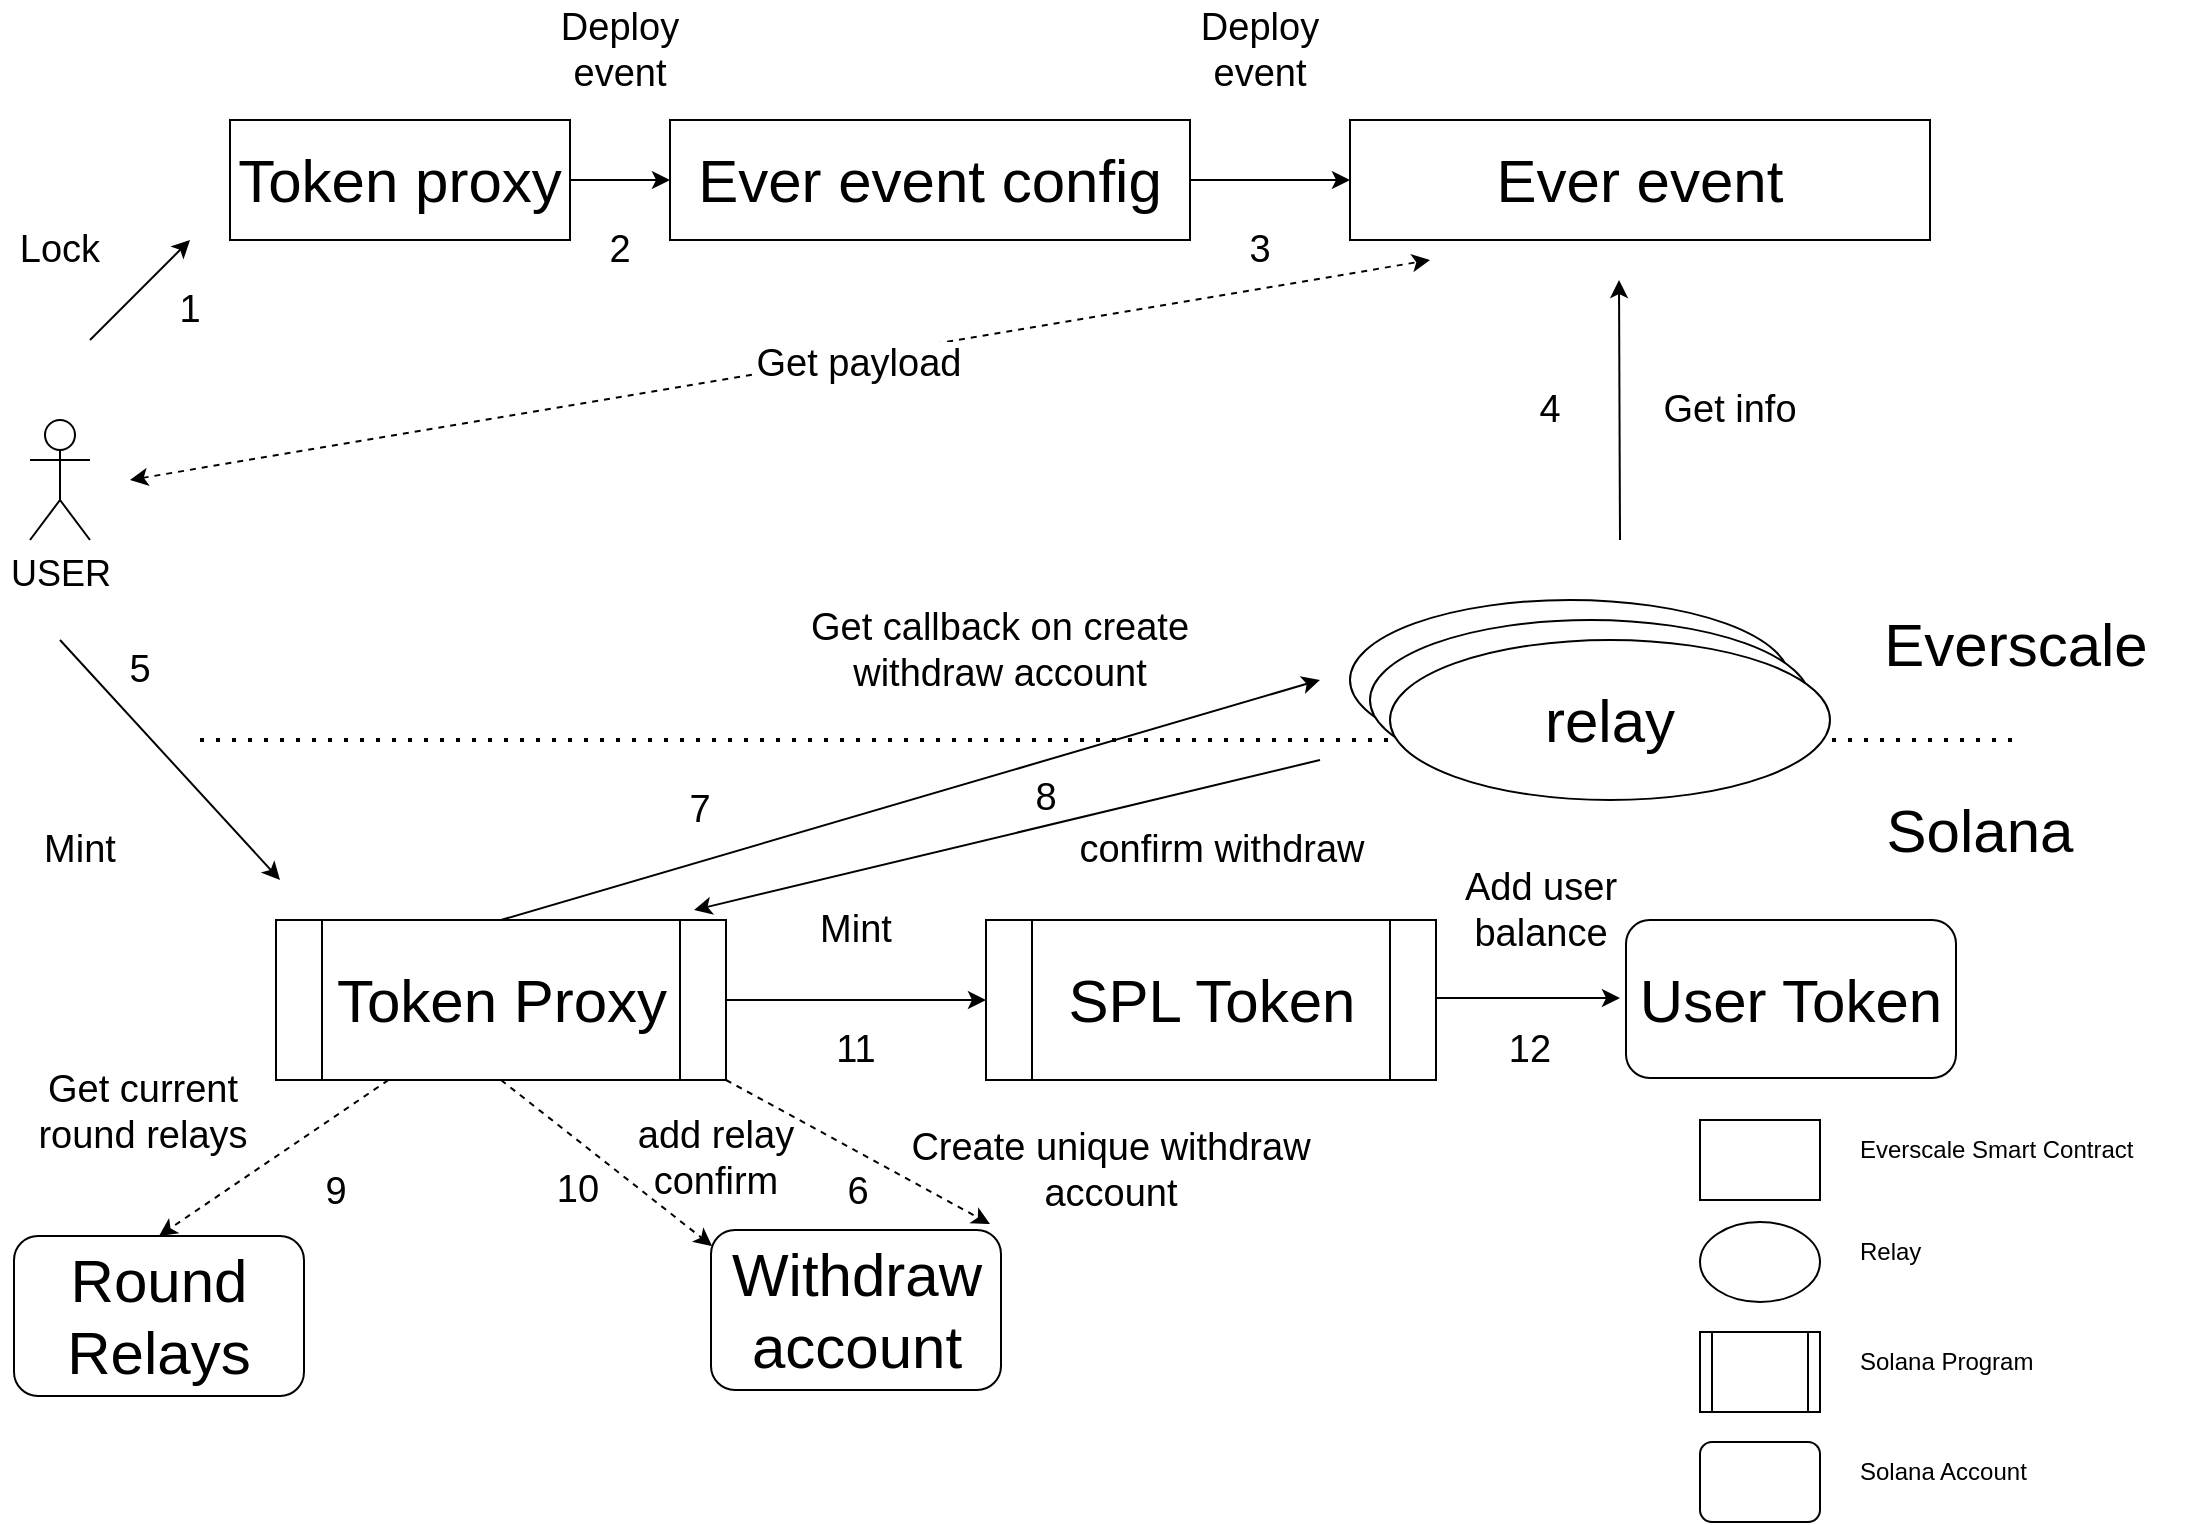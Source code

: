 <mxfile version="16.5.1" type="device"><diagram id="p4Zf-6ZJ4P1mr38LxFGu" name="Page-1"><mxGraphModel dx="1186" dy="875" grid="1" gridSize="10" guides="1" tooltips="1" connect="1" arrows="1" fold="1" page="1" pageScale="1" pageWidth="1169" pageHeight="827" math="0" shadow="0"><root><mxCell id="0"/><mxCell id="1" parent="0"/><mxCell id="WYdLwcnOIROpI5cExHVf-5" style="edgeStyle=orthogonalEdgeStyle;rounded=0;orthogonalLoop=1;jettySize=auto;html=1;entryX=0;entryY=0.5;entryDx=0;entryDy=0;fontSize=30;" parent="1" source="WYdLwcnOIROpI5cExHVf-2" target="WYdLwcnOIROpI5cExHVf-4" edge="1"><mxGeometry relative="1" as="geometry"/></mxCell><mxCell id="WYdLwcnOIROpI5cExHVf-2" value="Token proxy" style="rounded=0;whiteSpace=wrap;html=1;fontSize=30;" parent="1" vertex="1"><mxGeometry x="160" y="100" width="170" height="60" as="geometry"/></mxCell><mxCell id="WYdLwcnOIROpI5cExHVf-3" value="Ever event" style="rounded=0;whiteSpace=wrap;html=1;fontSize=30;" parent="1" vertex="1"><mxGeometry x="720" y="100" width="290" height="60" as="geometry"/></mxCell><mxCell id="WYdLwcnOIROpI5cExHVf-6" style="edgeStyle=orthogonalEdgeStyle;rounded=0;orthogonalLoop=1;jettySize=auto;html=1;entryX=0;entryY=0.5;entryDx=0;entryDy=0;fontSize=30;" parent="1" source="WYdLwcnOIROpI5cExHVf-4" target="WYdLwcnOIROpI5cExHVf-3" edge="1"><mxGeometry relative="1" as="geometry"/></mxCell><mxCell id="WYdLwcnOIROpI5cExHVf-4" value="Ever event config" style="rounded=0;whiteSpace=wrap;html=1;fontSize=30;" parent="1" vertex="1"><mxGeometry x="380" y="100" width="260" height="60" as="geometry"/></mxCell><mxCell id="vuxdvW1vK3dcR10_QWRU-1" value="&lt;font style=&quot;font-size: 18px&quot;&gt;USER&lt;/font&gt;" style="shape=umlActor;verticalLabelPosition=bottom;verticalAlign=top;html=1;outlineConnect=0;" parent="1" vertex="1"><mxGeometry x="60" y="250" width="30" height="60" as="geometry"/></mxCell><mxCell id="vuxdvW1vK3dcR10_QWRU-3" value="" style="endArrow=classic;html=1;rounded=0;" parent="1" edge="1"><mxGeometry width="50" height="50" relative="1" as="geometry"><mxPoint x="90" y="210" as="sourcePoint"/><mxPoint x="140" y="160" as="targetPoint"/></mxGeometry></mxCell><mxCell id="vuxdvW1vK3dcR10_QWRU-4" value="&lt;font style=&quot;font-size: 19px&quot;&gt;Lock&lt;/font&gt;" style="text;html=1;strokeColor=none;fillColor=none;align=center;verticalAlign=middle;whiteSpace=wrap;rounded=0;" parent="1" vertex="1"><mxGeometry x="45" y="150" width="60" height="30" as="geometry"/></mxCell><mxCell id="vuxdvW1vK3dcR10_QWRU-5" value="&lt;font style=&quot;font-size: 19px&quot;&gt;Deploy event&lt;/font&gt;" style="text;html=1;strokeColor=none;fillColor=none;align=center;verticalAlign=middle;whiteSpace=wrap;rounded=0;" parent="1" vertex="1"><mxGeometry x="310" y="40" width="90" height="50" as="geometry"/></mxCell><mxCell id="vuxdvW1vK3dcR10_QWRU-6" value="&lt;font style=&quot;font-size: 19px&quot;&gt;Deploy event&lt;/font&gt;" style="text;html=1;strokeColor=none;fillColor=none;align=center;verticalAlign=middle;whiteSpace=wrap;rounded=0;" parent="1" vertex="1"><mxGeometry x="630" y="40" width="90" height="50" as="geometry"/></mxCell><mxCell id="vuxdvW1vK3dcR10_QWRU-7" value="" style="endArrow=classic;html=1;rounded=0;fontSize=19;" parent="1" edge="1"><mxGeometry width="50" height="50" relative="1" as="geometry"><mxPoint x="855" y="310" as="sourcePoint"/><mxPoint x="854.5" y="180" as="targetPoint"/></mxGeometry></mxCell><mxCell id="vuxdvW1vK3dcR10_QWRU-11" value="" style="endArrow=classic;startArrow=classic;html=1;rounded=0;fontSize=19;dashed=1;" parent="1" edge="1"><mxGeometry width="50" height="50" relative="1" as="geometry"><mxPoint x="110" y="280" as="sourcePoint"/><mxPoint x="760" y="170" as="targetPoint"/></mxGeometry></mxCell><mxCell id="vuxdvW1vK3dcR10_QWRU-12" value="Get payload" style="edgeLabel;html=1;align=center;verticalAlign=middle;resizable=0;points=[];fontSize=19;" parent="vuxdvW1vK3dcR10_QWRU-11" vertex="1" connectable="0"><mxGeometry x="0.118" y="-3" relative="1" as="geometry"><mxPoint as="offset"/></mxGeometry></mxCell><mxCell id="xpOiqufrmvAOFMP_-xxN-5" value="&lt;font style=&quot;font-size: 12px&quot;&gt;Everscale Smart Contract&lt;/font&gt;" style="text;html=1;strokeColor=none;fillColor=none;align=left;verticalAlign=middle;whiteSpace=wrap;rounded=0;fontSize=18;" parent="1" vertex="1"><mxGeometry x="973" y="598" width="165" height="30" as="geometry"/></mxCell><mxCell id="xpOiqufrmvAOFMP_-xxN-6" value="&lt;font style=&quot;font-size: 12px&quot;&gt;Relay&lt;/font&gt;" style="text;html=1;strokeColor=none;fillColor=none;align=left;verticalAlign=middle;whiteSpace=wrap;rounded=0;fontSize=18;" parent="1" vertex="1"><mxGeometry x="973" y="649" width="165" height="30" as="geometry"/></mxCell><mxCell id="xpOiqufrmvAOFMP_-xxN-7" value="&lt;font style=&quot;font-size: 12px&quot;&gt;Solana Program&lt;/font&gt;" style="text;html=1;strokeColor=none;fillColor=none;align=left;verticalAlign=middle;whiteSpace=wrap;rounded=0;fontSize=18;" parent="1" vertex="1"><mxGeometry x="973" y="704" width="165" height="30" as="geometry"/></mxCell><mxCell id="xpOiqufrmvAOFMP_-xxN-8" value="&lt;font style=&quot;font-size: 12px&quot;&gt;Solana Account&lt;/font&gt;" style="text;html=1;strokeColor=none;fillColor=none;align=left;verticalAlign=middle;whiteSpace=wrap;rounded=0;fontSize=18;" parent="1" vertex="1"><mxGeometry x="973" y="759" width="165" height="30" as="geometry"/></mxCell><mxCell id="xpOiqufrmvAOFMP_-xxN-14" value="&lt;span style=&quot;font-size: 19px&quot;&gt;1&lt;/span&gt;" style="text;html=1;strokeColor=none;fillColor=none;align=center;verticalAlign=middle;whiteSpace=wrap;rounded=0;" parent="1" vertex="1"><mxGeometry x="110" y="180" width="60" height="30" as="geometry"/></mxCell><mxCell id="xpOiqufrmvAOFMP_-xxN-15" value="&lt;span style=&quot;font-size: 19px&quot;&gt;2&lt;/span&gt;" style="text;html=1;strokeColor=none;fillColor=none;align=center;verticalAlign=middle;whiteSpace=wrap;rounded=0;" parent="1" vertex="1"><mxGeometry x="325" y="150" width="60" height="30" as="geometry"/></mxCell><mxCell id="xpOiqufrmvAOFMP_-xxN-16" value="&lt;span style=&quot;font-size: 19px&quot;&gt;3&lt;/span&gt;" style="text;html=1;strokeColor=none;fillColor=none;align=center;verticalAlign=middle;whiteSpace=wrap;rounded=0;" parent="1" vertex="1"><mxGeometry x="645" y="150" width="60" height="30" as="geometry"/></mxCell><mxCell id="xpOiqufrmvAOFMP_-xxN-17" value="&lt;span style=&quot;font-size: 19px&quot;&gt;4&lt;/span&gt;" style="text;html=1;strokeColor=none;fillColor=none;align=center;verticalAlign=middle;whiteSpace=wrap;rounded=0;" parent="1" vertex="1"><mxGeometry x="790" y="230" width="60" height="30" as="geometry"/></mxCell><mxCell id="iggWbgfe5T1d2c45Cg9z-1" value="relay" style="ellipse;whiteSpace=wrap;html=1;fontSize=30;" parent="1" vertex="1"><mxGeometry x="720" y="340" width="220" height="80" as="geometry"/></mxCell><mxCell id="iggWbgfe5T1d2c45Cg9z-2" value="relay" style="ellipse;whiteSpace=wrap;html=1;fontSize=30;" parent="1" vertex="1"><mxGeometry x="730" y="350" width="220" height="80" as="geometry"/></mxCell><mxCell id="iggWbgfe5T1d2c45Cg9z-3" value="" style="endArrow=none;dashed=1;html=1;dashPattern=1 3;strokeWidth=2;rounded=0;fontSize=30;" parent="1" edge="1"><mxGeometry width="50" height="50" relative="1" as="geometry"><mxPoint x="145" y="410" as="sourcePoint"/><mxPoint x="1055" y="410" as="targetPoint"/></mxGeometry></mxCell><mxCell id="iggWbgfe5T1d2c45Cg9z-4" value="Everscale" style="text;html=1;strokeColor=none;fillColor=none;align=center;verticalAlign=middle;whiteSpace=wrap;rounded=0;fontSize=30;" parent="1" vertex="1"><mxGeometry x="1023" y="347" width="60" height="30" as="geometry"/></mxCell><mxCell id="iggWbgfe5T1d2c45Cg9z-5" value="Solana" style="text;html=1;strokeColor=none;fillColor=none;align=center;verticalAlign=middle;whiteSpace=wrap;rounded=0;fontSize=30;" parent="1" vertex="1"><mxGeometry x="1005" y="440" width="60" height="30" as="geometry"/></mxCell><mxCell id="iggWbgfe5T1d2c45Cg9z-6" value="&lt;font style=&quot;font-size: 30px&quot;&gt;Token Proxy&lt;/font&gt;" style="shape=process;whiteSpace=wrap;html=1;backgroundOutline=1;" parent="1" vertex="1"><mxGeometry x="183" y="500" width="225" height="80" as="geometry"/></mxCell><mxCell id="iggWbgfe5T1d2c45Cg9z-7" value="" style="endArrow=classic;html=1;rounded=0;" parent="1" edge="1"><mxGeometry width="50" height="50" relative="1" as="geometry"><mxPoint x="75" y="360" as="sourcePoint"/><mxPoint x="185" y="480" as="targetPoint"/></mxGeometry></mxCell><mxCell id="iggWbgfe5T1d2c45Cg9z-8" value="&lt;span style=&quot;font-size: 19px&quot;&gt;Mint&lt;/span&gt;" style="text;html=1;strokeColor=none;fillColor=none;align=center;verticalAlign=middle;whiteSpace=wrap;rounded=0;" parent="1" vertex="1"><mxGeometry x="55" y="450" width="60" height="30" as="geometry"/></mxCell><mxCell id="iggWbgfe5T1d2c45Cg9z-9" value="" style="endArrow=classic;html=1;rounded=0;fontSize=30;exitX=1;exitY=1;exitDx=0;exitDy=0;dashed=1;entryX=0.962;entryY=-0.037;entryDx=0;entryDy=0;entryPerimeter=0;" parent="1" source="iggWbgfe5T1d2c45Cg9z-6" target="iggWbgfe5T1d2c45Cg9z-31" edge="1"><mxGeometry width="50" height="50" relative="1" as="geometry"><mxPoint x="438" y="570" as="sourcePoint"/><mxPoint x="405" y="650" as="targetPoint"/></mxGeometry></mxCell><mxCell id="iggWbgfe5T1d2c45Cg9z-10" value="&lt;font style=&quot;font-size: 30px&quot;&gt;SPL Token&lt;/font&gt;" style="shape=process;whiteSpace=wrap;html=1;backgroundOutline=1;" parent="1" vertex="1"><mxGeometry x="538" y="500" width="225" height="80" as="geometry"/></mxCell><mxCell id="iggWbgfe5T1d2c45Cg9z-11" value="" style="endArrow=classic;html=1;rounded=0;fontSize=30;exitX=1;exitY=0.5;exitDx=0;exitDy=0;entryX=0;entryY=0.5;entryDx=0;entryDy=0;" parent="1" source="iggWbgfe5T1d2c45Cg9z-6" target="iggWbgfe5T1d2c45Cg9z-10" edge="1"><mxGeometry width="50" height="50" relative="1" as="geometry"><mxPoint x="368" y="470" as="sourcePoint"/><mxPoint x="418" y="420" as="targetPoint"/></mxGeometry></mxCell><mxCell id="iggWbgfe5T1d2c45Cg9z-12" value="&lt;span style=&quot;font-size: 19px&quot;&gt;Mint&lt;/span&gt;" style="text;html=1;strokeColor=none;fillColor=none;align=center;verticalAlign=middle;whiteSpace=wrap;rounded=0;" parent="1" vertex="1"><mxGeometry x="443" y="490" width="60" height="30" as="geometry"/></mxCell><mxCell id="iggWbgfe5T1d2c45Cg9z-13" value="" style="rounded=0;whiteSpace=wrap;html=1;fontSize=18;strokeWidth=1;" parent="1" vertex="1"><mxGeometry x="895" y="600" width="60" height="40" as="geometry"/></mxCell><mxCell id="iggWbgfe5T1d2c45Cg9z-14" value="" style="rounded=1;whiteSpace=wrap;html=1;fontSize=18;strokeWidth=1;" parent="1" vertex="1"><mxGeometry x="895" y="761" width="60" height="40" as="geometry"/></mxCell><mxCell id="iggWbgfe5T1d2c45Cg9z-15" value="" style="ellipse;whiteSpace=wrap;html=1;fontSize=18;strokeWidth=1;" parent="1" vertex="1"><mxGeometry x="895" y="651" width="60" height="40" as="geometry"/></mxCell><mxCell id="iggWbgfe5T1d2c45Cg9z-16" value="" style="shape=process;whiteSpace=wrap;html=1;backgroundOutline=1;fontSize=18;strokeWidth=1;" parent="1" vertex="1"><mxGeometry x="895" y="706" width="60" height="40" as="geometry"/></mxCell><mxCell id="iggWbgfe5T1d2c45Cg9z-17" value="relay" style="ellipse;whiteSpace=wrap;html=1;fontSize=30;" parent="1" vertex="1"><mxGeometry x="740" y="360" width="220" height="80" as="geometry"/></mxCell><mxCell id="iggWbgfe5T1d2c45Cg9z-18" value="&lt;span style=&quot;font-size: 19px&quot;&gt;5&lt;/span&gt;" style="text;html=1;strokeColor=none;fillColor=none;align=center;verticalAlign=middle;whiteSpace=wrap;rounded=0;" parent="1" vertex="1"><mxGeometry x="85" y="360" width="60" height="30" as="geometry"/></mxCell><mxCell id="iggWbgfe5T1d2c45Cg9z-19" value="&lt;span style=&quot;font-size: 19px&quot;&gt;8&lt;/span&gt;" style="text;html=1;strokeColor=none;fillColor=none;align=center;verticalAlign=middle;whiteSpace=wrap;rounded=0;" parent="1" vertex="1"><mxGeometry x="538" y="424" width="60" height="30" as="geometry"/></mxCell><mxCell id="iggWbgfe5T1d2c45Cg9z-20" value="&lt;span style=&quot;font-size: 19px&quot;&gt;6&lt;/span&gt;" style="text;html=1;strokeColor=none;fillColor=none;align=center;verticalAlign=middle;whiteSpace=wrap;rounded=0;" parent="1" vertex="1"><mxGeometry x="444" y="621" width="60" height="30" as="geometry"/></mxCell><mxCell id="iggWbgfe5T1d2c45Cg9z-21" value="&lt;span style=&quot;font-size: 19px&quot;&gt;11&lt;/span&gt;" style="text;html=1;strokeColor=none;fillColor=none;align=center;verticalAlign=middle;whiteSpace=wrap;rounded=0;" parent="1" vertex="1"><mxGeometry x="443" y="550" width="60" height="30" as="geometry"/></mxCell><mxCell id="iggWbgfe5T1d2c45Cg9z-22" value="&lt;font style=&quot;font-size: 30px&quot;&gt;User Token&lt;/font&gt;" style="rounded=1;whiteSpace=wrap;html=1;fontSize=18;strokeWidth=1;" parent="1" vertex="1"><mxGeometry x="858" y="500" width="165" height="79" as="geometry"/></mxCell><mxCell id="iggWbgfe5T1d2c45Cg9z-23" value="" style="endArrow=classic;html=1;rounded=0;fontSize=30;exitX=1;exitY=0.5;exitDx=0;exitDy=0;" parent="1" edge="1"><mxGeometry width="50" height="50" relative="1" as="geometry"><mxPoint x="763" y="539" as="sourcePoint"/><mxPoint x="855" y="539" as="targetPoint"/></mxGeometry></mxCell><mxCell id="iggWbgfe5T1d2c45Cg9z-24" value="&lt;span style=&quot;font-size: 19px&quot;&gt;Add user balance&lt;/span&gt;" style="text;html=1;strokeColor=none;fillColor=none;align=center;verticalAlign=middle;whiteSpace=wrap;rounded=0;" parent="1" vertex="1"><mxGeometry x="773" y="480" width="85" height="30" as="geometry"/></mxCell><mxCell id="iggWbgfe5T1d2c45Cg9z-25" value="&lt;span style=&quot;font-size: 19px&quot;&gt;12&lt;/span&gt;" style="text;html=1;strokeColor=none;fillColor=none;align=center;verticalAlign=middle;whiteSpace=wrap;rounded=0;" parent="1" vertex="1"><mxGeometry x="780" y="550" width="60" height="30" as="geometry"/></mxCell><mxCell id="iggWbgfe5T1d2c45Cg9z-26" value="&lt;span style=&quot;font-size: 30px&quot;&gt;Round Relays&lt;/span&gt;" style="rounded=1;whiteSpace=wrap;html=1;fontSize=18;strokeWidth=1;" parent="1" vertex="1"><mxGeometry x="52" y="658" width="145" height="80" as="geometry"/></mxCell><mxCell id="iggWbgfe5T1d2c45Cg9z-27" value="" style="endArrow=classic;html=1;rounded=0;fontSize=30;dashed=1;exitX=0.25;exitY=1;exitDx=0;exitDy=0;entryX=0.5;entryY=0;entryDx=0;entryDy=0;" parent="1" source="iggWbgfe5T1d2c45Cg9z-6" target="iggWbgfe5T1d2c45Cg9z-26" edge="1"><mxGeometry width="50" height="50" relative="1" as="geometry"><mxPoint x="126.5" y="606" as="sourcePoint"/><mxPoint x="364" y="536" as="targetPoint"/></mxGeometry></mxCell><mxCell id="iggWbgfe5T1d2c45Cg9z-28" value="&lt;span style=&quot;font-size: 19px&quot;&gt;Get current round relays&lt;/span&gt;" style="text;html=1;strokeColor=none;fillColor=none;align=center;verticalAlign=middle;whiteSpace=wrap;rounded=0;" parent="1" vertex="1"><mxGeometry x="45" y="591" width="142.5" height="9" as="geometry"/></mxCell><mxCell id="iggWbgfe5T1d2c45Cg9z-29" value="&lt;span style=&quot;font-size: 19px&quot;&gt;7&lt;/span&gt;" style="text;html=1;strokeColor=none;fillColor=none;align=center;verticalAlign=middle;whiteSpace=wrap;rounded=0;" parent="1" vertex="1"><mxGeometry x="365" y="430" width="60" height="30" as="geometry"/></mxCell><mxCell id="iggWbgfe5T1d2c45Cg9z-30" value="&lt;span style=&quot;font-size: 19px&quot;&gt;Create unique withdraw account&lt;/span&gt;" style="text;html=1;strokeColor=none;fillColor=none;align=center;verticalAlign=middle;whiteSpace=wrap;rounded=0;" parent="1" vertex="1"><mxGeometry x="493" y="610" width="215" height="30" as="geometry"/></mxCell><mxCell id="iggWbgfe5T1d2c45Cg9z-31" value="&lt;span style=&quot;font-size: 30px&quot;&gt;Withdraw account&lt;/span&gt;" style="rounded=1;whiteSpace=wrap;html=1;fontSize=18;strokeWidth=1;" parent="1" vertex="1"><mxGeometry x="400.5" y="655" width="145" height="80" as="geometry"/></mxCell><mxCell id="iggWbgfe5T1d2c45Cg9z-32" value="" style="endArrow=classic;html=1;rounded=0;fontSize=19;exitX=0.5;exitY=0;exitDx=0;exitDy=0;" parent="1" source="iggWbgfe5T1d2c45Cg9z-6" edge="1"><mxGeometry width="50" height="50" relative="1" as="geometry"><mxPoint x="705" y="380" as="sourcePoint"/><mxPoint x="705" y="380" as="targetPoint"/></mxGeometry></mxCell><mxCell id="iggWbgfe5T1d2c45Cg9z-33" value="&lt;span style=&quot;font-size: 19px&quot;&gt;Get callback on create withdraw account&lt;/span&gt;" style="text;html=1;strokeColor=none;fillColor=none;align=center;verticalAlign=middle;whiteSpace=wrap;rounded=0;" parent="1" vertex="1"><mxGeometry x="435" y="340" width="220" height="50" as="geometry"/></mxCell><mxCell id="iggWbgfe5T1d2c45Cg9z-34" value="" style="endArrow=classic;html=1;rounded=0;fontSize=19;entryX=0.929;entryY=-0.062;entryDx=0;entryDy=0;entryPerimeter=0;" parent="1" target="iggWbgfe5T1d2c45Cg9z-6" edge="1"><mxGeometry width="50" height="50" relative="1" as="geometry"><mxPoint x="705" y="420" as="sourcePoint"/><mxPoint x="295" y="500" as="targetPoint"/></mxGeometry></mxCell><mxCell id="iggWbgfe5T1d2c45Cg9z-35" value="&lt;span style=&quot;font-size: 19px&quot;&gt;confirm withdraw&lt;/span&gt;" style="text;html=1;strokeColor=none;fillColor=none;align=center;verticalAlign=middle;whiteSpace=wrap;rounded=0;" parent="1" vertex="1"><mxGeometry x="545.5" y="440" width="220" height="50" as="geometry"/></mxCell><mxCell id="iggWbgfe5T1d2c45Cg9z-36" value="&lt;span style=&quot;font-size: 19px&quot;&gt;9&lt;/span&gt;" style="text;html=1;strokeColor=none;fillColor=none;align=center;verticalAlign=middle;whiteSpace=wrap;rounded=0;" parent="1" vertex="1"><mxGeometry x="183" y="621" width="60" height="30" as="geometry"/></mxCell><mxCell id="iggWbgfe5T1d2c45Cg9z-37" value="" style="endArrow=classic;html=1;rounded=0;fontSize=30;dashed=1;entryX=0.866;entryY=0.013;entryDx=0;entryDy=0;entryPerimeter=0;exitX=0.5;exitY=1;exitDx=0;exitDy=0;" parent="1" source="iggWbgfe5T1d2c45Cg9z-6" edge="1"><mxGeometry width="50" height="50" relative="1" as="geometry"><mxPoint x="282.97" y="586.98" as="sourcePoint"/><mxPoint x="401.04" y="663.02" as="targetPoint"/></mxGeometry></mxCell><mxCell id="iggWbgfe5T1d2c45Cg9z-38" value="&lt;span style=&quot;font-size: 19px&quot;&gt;10&lt;/span&gt;" style="text;html=1;strokeColor=none;fillColor=none;align=center;verticalAlign=middle;whiteSpace=wrap;rounded=0;" parent="1" vertex="1"><mxGeometry x="304" y="620" width="60" height="30" as="geometry"/></mxCell><mxCell id="iggWbgfe5T1d2c45Cg9z-39" value="&lt;span style=&quot;font-size: 19px&quot;&gt;add relay confirm&lt;/span&gt;" style="text;html=1;strokeColor=none;fillColor=none;align=center;verticalAlign=middle;whiteSpace=wrap;rounded=0;" parent="1" vertex="1"><mxGeometry x="348" y="584" width="110" height="70" as="geometry"/></mxCell><mxCell id="vYOYzhG4uaT6YGtpczsr-1" value="&lt;span style=&quot;font-size: 19px&quot;&gt;Get info&lt;/span&gt;" style="text;html=1;strokeColor=none;fillColor=none;align=center;verticalAlign=middle;whiteSpace=wrap;rounded=0;" vertex="1" parent="1"><mxGeometry x="865" y="220" width="90" height="50" as="geometry"/></mxCell></root></mxGraphModel></diagram></mxfile>